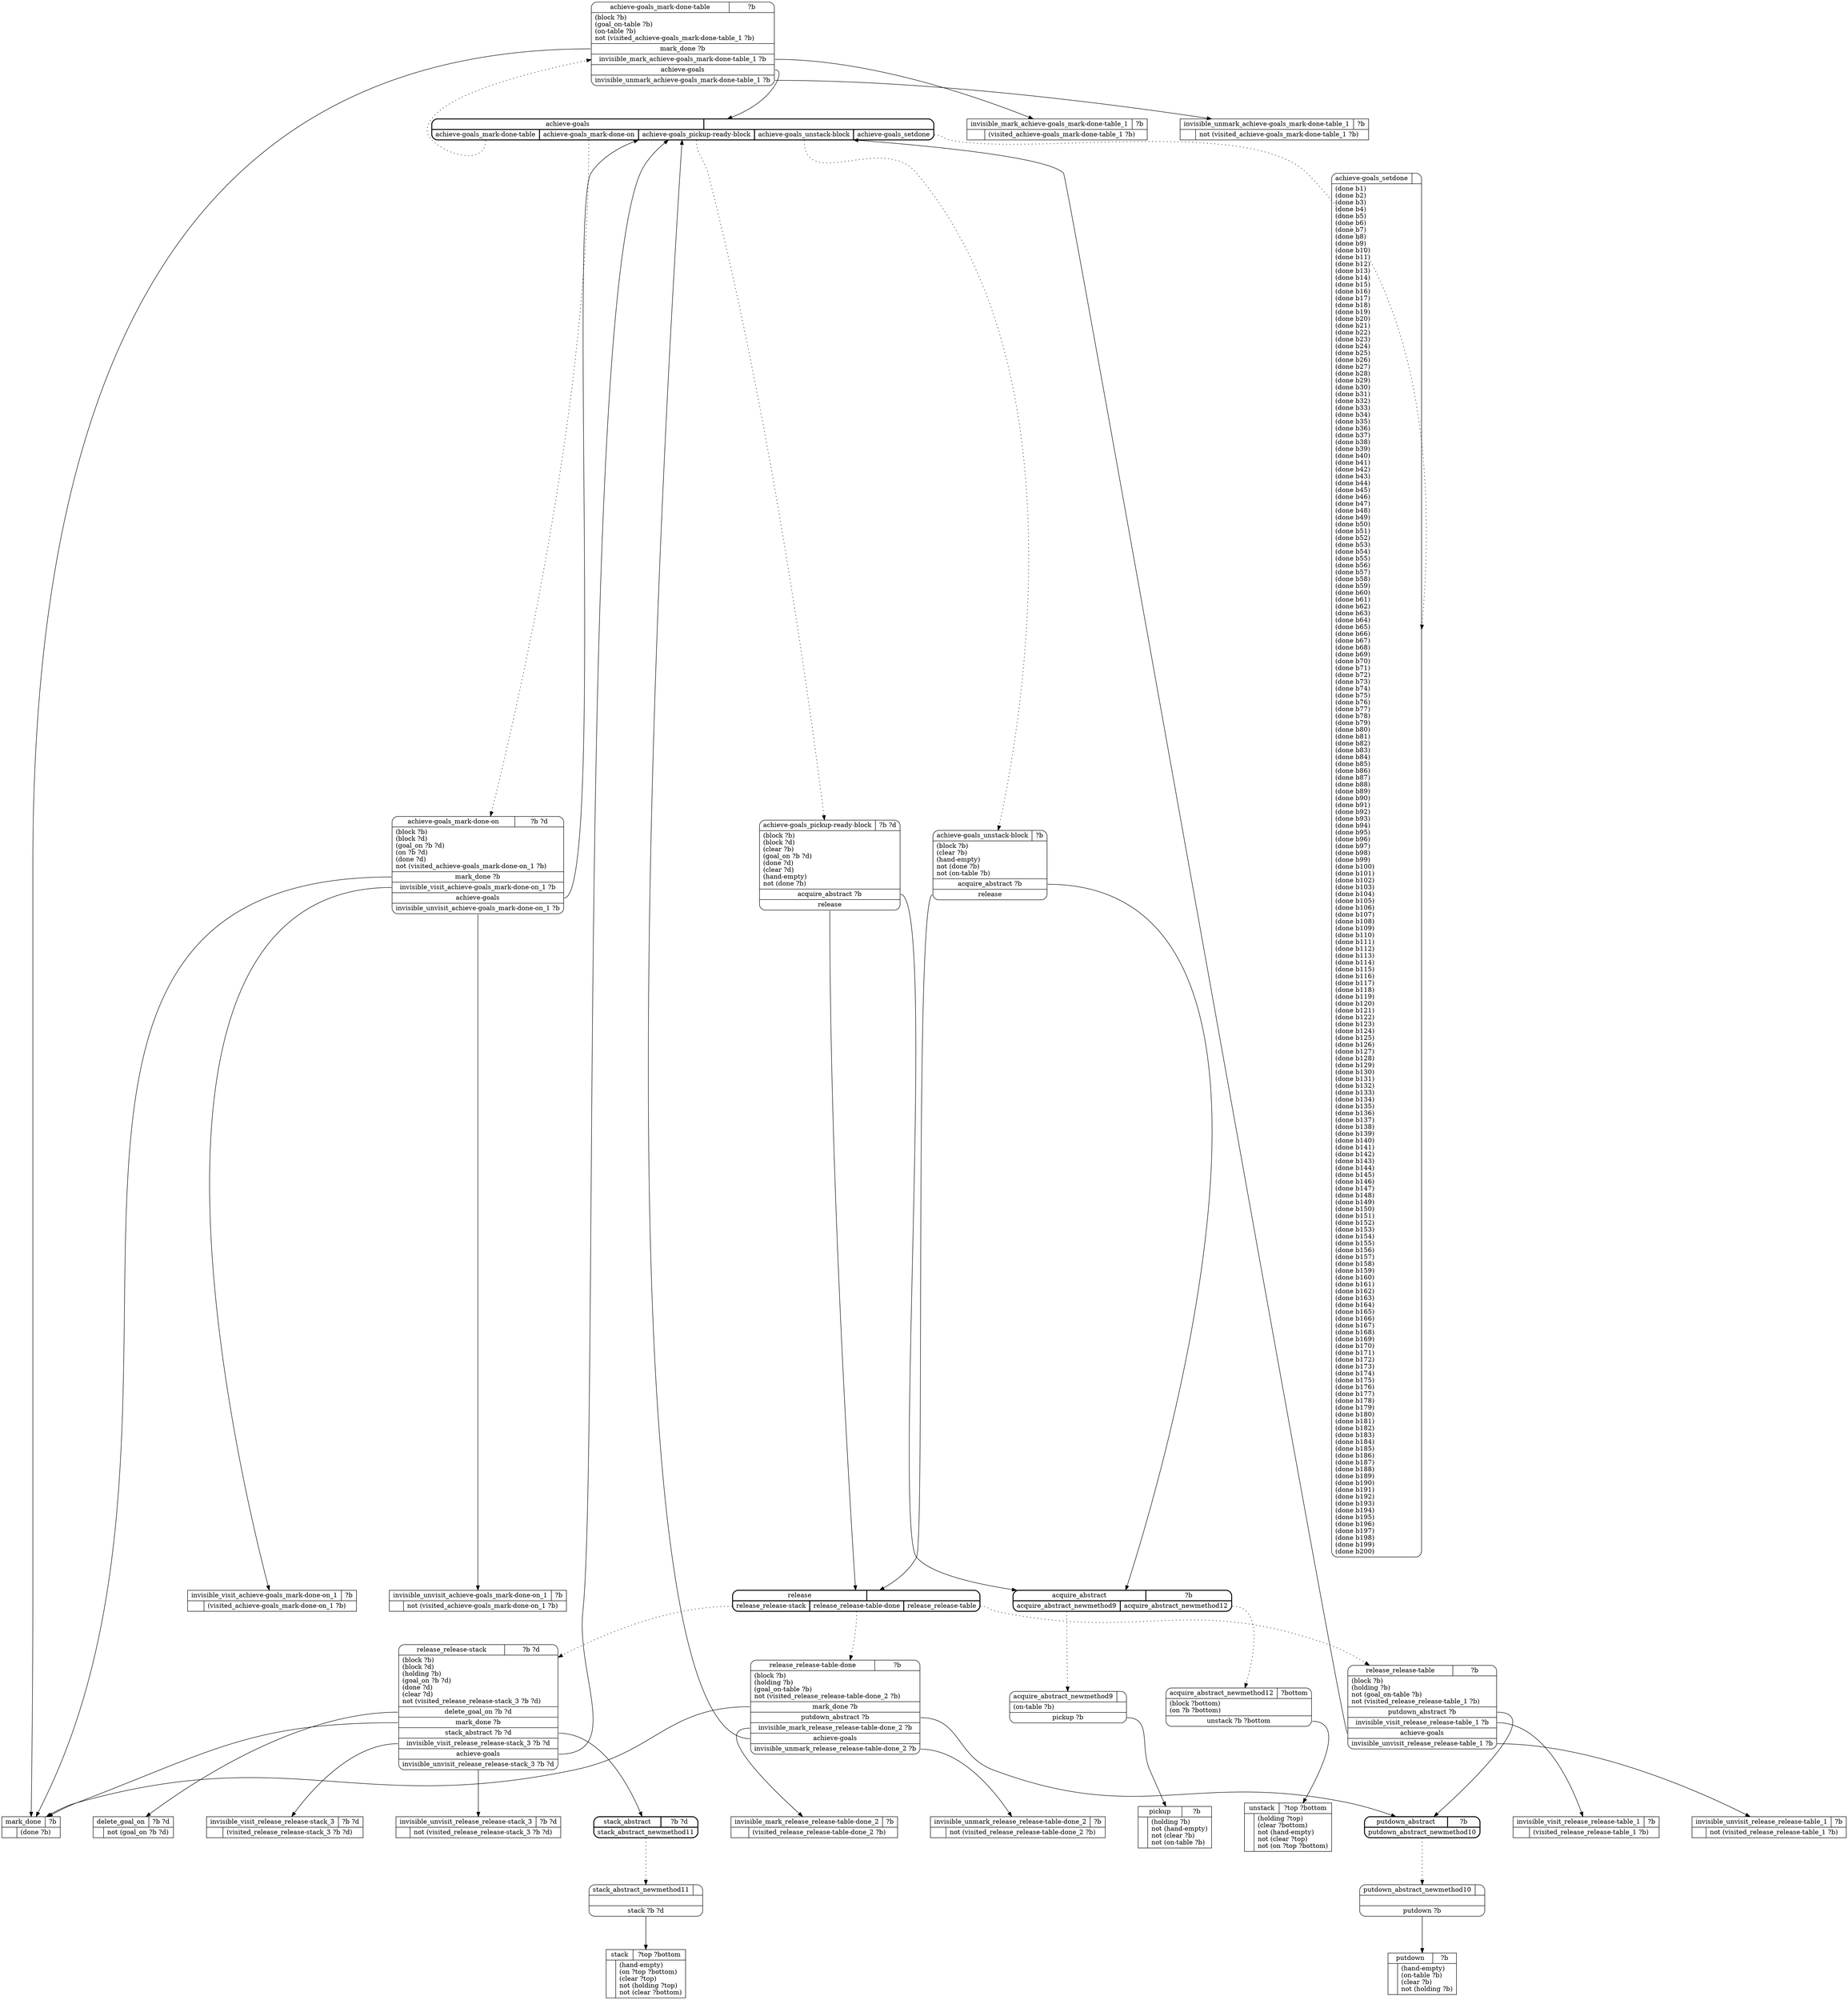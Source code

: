 // Generated by Hype
digraph "blocks" {
  nodesep=1
  ranksep=1
  // Operators
  "mark_done" [
    shape=record
    label="{{mark_done|?b}|{|(done ?b)\l}}"
  ]
  "delete_goal_on" [
    shape=record
    label="{{delete_goal_on|?b ?d}|{|not (goal_on ?b ?d)\l}}"
  ]
  "pickup" [
    shape=record
    label="{{pickup|?b}|{|(holding ?b)\lnot (hand-empty)\lnot (clear ?b)\lnot (on-table ?b)\l}}"
  ]
  "putdown" [
    shape=record
    label="{{putdown|?b}|{|(hand-empty)\l(on-table ?b)\l(clear ?b)\lnot (holding ?b)\l}}"
  ]
  "stack" [
    shape=record
    label="{{stack|?top ?bottom}|{|(hand-empty)\l(on ?top ?bottom)\l(clear ?top)\lnot (holding ?top)\lnot (clear ?bottom)\l}}"
  ]
  "unstack" [
    shape=record
    label="{{unstack|?top ?bottom}|{|(holding ?top)\l(clear ?bottom)\lnot (hand-empty)\lnot (clear ?top)\lnot (on ?top ?bottom)\l}}"
  ]
  "invisible_mark_achieve-goals_mark-done-table_1" [
    shape=record
    label="{{invisible_mark_achieve-goals_mark-done-table_1|?b}|{|(visited_achieve-goals_mark-done-table_1 ?b)\l}}"
  ]
  "invisible_unmark_achieve-goals_mark-done-table_1" [
    shape=record
    label="{{invisible_unmark_achieve-goals_mark-done-table_1|?b}|{|not (visited_achieve-goals_mark-done-table_1 ?b)\l}}"
  ]
  "invisible_visit_achieve-goals_mark-done-on_1" [
    shape=record
    label="{{invisible_visit_achieve-goals_mark-done-on_1|?b}|{|(visited_achieve-goals_mark-done-on_1 ?b)\l}}"
  ]
  "invisible_unvisit_achieve-goals_mark-done-on_1" [
    shape=record
    label="{{invisible_unvisit_achieve-goals_mark-done-on_1|?b}|{|not (visited_achieve-goals_mark-done-on_1 ?b)\l}}"
  ]
  "invisible_visit_release_release-stack_3" [
    shape=record
    label="{{invisible_visit_release_release-stack_3|?b ?d}|{|(visited_release_release-stack_3 ?b ?d)\l}}"
  ]
  "invisible_unvisit_release_release-stack_3" [
    shape=record
    label="{{invisible_unvisit_release_release-stack_3|?b ?d}|{|not (visited_release_release-stack_3 ?b ?d)\l}}"
  ]
  "invisible_mark_release_release-table-done_2" [
    shape=record
    label="{{invisible_mark_release_release-table-done_2|?b}|{|(visited_release_release-table-done_2 ?b)\l}}"
  ]
  "invisible_unmark_release_release-table-done_2" [
    shape=record
    label="{{invisible_unmark_release_release-table-done_2|?b}|{|not (visited_release_release-table-done_2 ?b)\l}}"
  ]
  "invisible_visit_release_release-table_1" [
    shape=record
    label="{{invisible_visit_release_release-table_1|?b}|{|(visited_release_release-table_1 ?b)\l}}"
  ]
  "invisible_unvisit_release_release-table_1" [
    shape=record
    label="{{invisible_unvisit_release_release-table_1|?b}|{|not (visited_release_release-table_1 ?b)\l}}"
  ]
  // Methods
  "achieve-goals" [
    shape=Mrecord
    style=bold
    label="{{achieve-goals|}|{<n0>achieve-goals_mark-done-table|<n1>achieve-goals_mark-done-on|<n2>achieve-goals_pickup-ready-block|<n3>achieve-goals_unstack-block|<n4>achieve-goals_setdone}}"
  ]
  "label_achieve-goals_mark-done-table" [
    shape=Mrecord
    label="{{achieve-goals_mark-done-table|?b}|(block ?b)\l(goal_on-table ?b)\l(on-table ?b)\lnot (visited_achieve-goals_mark-done-table_1 ?b)\l|<n0>mark_done ?b|<n1>invisible_mark_achieve-goals_mark-done-table_1 ?b|<n2>achieve-goals|<n3>invisible_unmark_achieve-goals_mark-done-table_1 ?b}"
  ]
  "achieve-goals":n0 -> "label_achieve-goals_mark-done-table" [style=dotted]
  "label_achieve-goals_mark-done-table":n0 -> "mark_done"
  "label_achieve-goals_mark-done-table":n1 -> "invisible_mark_achieve-goals_mark-done-table_1"
  "label_achieve-goals_mark-done-table":n2 -> "achieve-goals"
  "label_achieve-goals_mark-done-table":n3 -> "invisible_unmark_achieve-goals_mark-done-table_1"
  "label_achieve-goals_mark-done-on" [
    shape=Mrecord
    label="{{achieve-goals_mark-done-on|?b ?d}|(block ?b)\l(block ?d)\l(goal_on ?b ?d)\l(on ?b ?d)\l(done ?d)\lnot (visited_achieve-goals_mark-done-on_1 ?b)\l|<n0>mark_done ?b|<n1>invisible_visit_achieve-goals_mark-done-on_1 ?b|<n2>achieve-goals|<n3>invisible_unvisit_achieve-goals_mark-done-on_1 ?b}"
  ]
  "achieve-goals":n1 -> "label_achieve-goals_mark-done-on" [style=dotted]
  "label_achieve-goals_mark-done-on":n0 -> "mark_done"
  "label_achieve-goals_mark-done-on":n1 -> "invisible_visit_achieve-goals_mark-done-on_1"
  "label_achieve-goals_mark-done-on":n2 -> "achieve-goals"
  "label_achieve-goals_mark-done-on":n3 -> "invisible_unvisit_achieve-goals_mark-done-on_1"
  "label_achieve-goals_pickup-ready-block" [
    shape=Mrecord
    label="{{achieve-goals_pickup-ready-block|?b ?d}|(block ?b)\l(block ?d)\l(clear ?b)\l(goal_on ?b ?d)\l(done ?d)\l(clear ?d)\l(hand-empty)\lnot (done ?b)\l|<n0>acquire_abstract ?b|<n1>release}"
  ]
  "achieve-goals":n2 -> "label_achieve-goals_pickup-ready-block" [style=dotted]
  "label_achieve-goals_pickup-ready-block":n0 -> "acquire_abstract"
  "label_achieve-goals_pickup-ready-block":n1 -> "release"
  "label_achieve-goals_unstack-block" [
    shape=Mrecord
    label="{{achieve-goals_unstack-block|?b}|(block ?b)\l(clear ?b)\l(hand-empty)\lnot (done ?b)\lnot (on-table ?b)\l|<n0>acquire_abstract ?b|<n1>release}"
  ]
  "achieve-goals":n3 -> "label_achieve-goals_unstack-block" [style=dotted]
  "label_achieve-goals_unstack-block":n0 -> "acquire_abstract"
  "label_achieve-goals_unstack-block":n1 -> "release"
  "label_achieve-goals_setdone" [
    shape=Mrecord
    label="{{achieve-goals_setdone|}|(done b1)\l(done b2)\l(done b3)\l(done b4)\l(done b5)\l(done b6)\l(done b7)\l(done b8)\l(done b9)\l(done b10)\l(done b11)\l(done b12)\l(done b13)\l(done b14)\l(done b15)\l(done b16)\l(done b17)\l(done b18)\l(done b19)\l(done b20)\l(done b21)\l(done b22)\l(done b23)\l(done b24)\l(done b25)\l(done b26)\l(done b27)\l(done b28)\l(done b29)\l(done b30)\l(done b31)\l(done b32)\l(done b33)\l(done b34)\l(done b35)\l(done b36)\l(done b37)\l(done b38)\l(done b39)\l(done b40)\l(done b41)\l(done b42)\l(done b43)\l(done b44)\l(done b45)\l(done b46)\l(done b47)\l(done b48)\l(done b49)\l(done b50)\l(done b51)\l(done b52)\l(done b53)\l(done b54)\l(done b55)\l(done b56)\l(done b57)\l(done b58)\l(done b59)\l(done b60)\l(done b61)\l(done b62)\l(done b63)\l(done b64)\l(done b65)\l(done b66)\l(done b67)\l(done b68)\l(done b69)\l(done b70)\l(done b71)\l(done b72)\l(done b73)\l(done b74)\l(done b75)\l(done b76)\l(done b77)\l(done b78)\l(done b79)\l(done b80)\l(done b81)\l(done b82)\l(done b83)\l(done b84)\l(done b85)\l(done b86)\l(done b87)\l(done b88)\l(done b89)\l(done b90)\l(done b91)\l(done b92)\l(done b93)\l(done b94)\l(done b95)\l(done b96)\l(done b97)\l(done b98)\l(done b99)\l(done b100)\l(done b101)\l(done b102)\l(done b103)\l(done b104)\l(done b105)\l(done b106)\l(done b107)\l(done b108)\l(done b109)\l(done b110)\l(done b111)\l(done b112)\l(done b113)\l(done b114)\l(done b115)\l(done b116)\l(done b117)\l(done b118)\l(done b119)\l(done b120)\l(done b121)\l(done b122)\l(done b123)\l(done b124)\l(done b125)\l(done b126)\l(done b127)\l(done b128)\l(done b129)\l(done b130)\l(done b131)\l(done b132)\l(done b133)\l(done b134)\l(done b135)\l(done b136)\l(done b137)\l(done b138)\l(done b139)\l(done b140)\l(done b141)\l(done b142)\l(done b143)\l(done b144)\l(done b145)\l(done b146)\l(done b147)\l(done b148)\l(done b149)\l(done b150)\l(done b151)\l(done b152)\l(done b153)\l(done b154)\l(done b155)\l(done b156)\l(done b157)\l(done b158)\l(done b159)\l(done b160)\l(done b161)\l(done b162)\l(done b163)\l(done b164)\l(done b165)\l(done b166)\l(done b167)\l(done b168)\l(done b169)\l(done b170)\l(done b171)\l(done b172)\l(done b173)\l(done b174)\l(done b175)\l(done b176)\l(done b177)\l(done b178)\l(done b179)\l(done b180)\l(done b181)\l(done b182)\l(done b183)\l(done b184)\l(done b185)\l(done b186)\l(done b187)\l(done b188)\l(done b189)\l(done b190)\l(done b191)\l(done b192)\l(done b193)\l(done b194)\l(done b195)\l(done b196)\l(done b197)\l(done b198)\l(done b199)\l(done b200)\l}"
  ]
  "achieve-goals":n4 -> "label_achieve-goals_setdone" [style=dotted]
  "release" [
    shape=Mrecord
    style=bold
    label="{{release|}|{<n0>release_release-stack|<n1>release_release-table-done|<n2>release_release-table}}"
  ]
  "label_release_release-stack" [
    shape=Mrecord
    label="{{release_release-stack|?b ?d}|(block ?b)\l(block ?d)\l(holding ?b)\l(goal_on ?b ?d)\l(done ?d)\l(clear ?d)\lnot (visited_release_release-stack_3 ?b ?d)\l|<n0>delete_goal_on ?b ?d|<n1>mark_done ?b|<n2>stack_abstract ?b ?d|<n3>invisible_visit_release_release-stack_3 ?b ?d|<n4>achieve-goals|<n5>invisible_unvisit_release_release-stack_3 ?b ?d}"
  ]
  "release":n0 -> "label_release_release-stack" [style=dotted]
  "label_release_release-stack":n0 -> "delete_goal_on"
  "label_release_release-stack":n1 -> "mark_done"
  "label_release_release-stack":n2 -> "stack_abstract"
  "label_release_release-stack":n3 -> "invisible_visit_release_release-stack_3"
  "label_release_release-stack":n4 -> "achieve-goals"
  "label_release_release-stack":n5 -> "invisible_unvisit_release_release-stack_3"
  "label_release_release-table-done" [
    shape=Mrecord
    label="{{release_release-table-done|?b}|(block ?b)\l(holding ?b)\l(goal_on-table ?b)\lnot (visited_release_release-table-done_2 ?b)\l|<n0>mark_done ?b|<n1>putdown_abstract ?b|<n2>invisible_mark_release_release-table-done_2 ?b|<n3>achieve-goals|<n4>invisible_unmark_release_release-table-done_2 ?b}"
  ]
  "release":n1 -> "label_release_release-table-done" [style=dotted]
  "label_release_release-table-done":n0 -> "mark_done"
  "label_release_release-table-done":n1 -> "putdown_abstract"
  "label_release_release-table-done":n2 -> "invisible_mark_release_release-table-done_2"
  "label_release_release-table-done":n3 -> "achieve-goals"
  "label_release_release-table-done":n4 -> "invisible_unmark_release_release-table-done_2"
  "label_release_release-table" [
    shape=Mrecord
    label="{{release_release-table|?b}|(block ?b)\l(holding ?b)\lnot (goal_on-table ?b)\lnot (visited_release_release-table_1 ?b)\l|<n0>putdown_abstract ?b|<n1>invisible_visit_release_release-table_1 ?b|<n2>achieve-goals|<n3>invisible_unvisit_release_release-table_1 ?b}"
  ]
  "release":n2 -> "label_release_release-table" [style=dotted]
  "label_release_release-table":n0 -> "putdown_abstract"
  "label_release_release-table":n1 -> "invisible_visit_release_release-table_1"
  "label_release_release-table":n2 -> "achieve-goals"
  "label_release_release-table":n3 -> "invisible_unvisit_release_release-table_1"
  "putdown_abstract" [
    shape=Mrecord
    style=bold
    label="{{putdown_abstract|?b}|{<n0>putdown_abstract_newmethod10}}"
  ]
  "label_putdown_abstract_newmethod10" [
    shape=Mrecord
    label="{{putdown_abstract_newmethod10|}||<n0>putdown ?b}"
  ]
  "putdown_abstract":n0 -> "label_putdown_abstract_newmethod10" [style=dotted]
  "label_putdown_abstract_newmethod10":n0 -> "putdown"
  "stack_abstract" [
    shape=Mrecord
    style=bold
    label="{{stack_abstract|?b ?d}|{<n0>stack_abstract_newmethod11}}"
  ]
  "label_stack_abstract_newmethod11" [
    shape=Mrecord
    label="{{stack_abstract_newmethod11|}||<n0>stack ?b ?d}"
  ]
  "stack_abstract":n0 -> "label_stack_abstract_newmethod11" [style=dotted]
  "label_stack_abstract_newmethod11":n0 -> "stack"
  "acquire_abstract" [
    shape=Mrecord
    style=bold
    label="{{acquire_abstract|?b}|{<n0>acquire_abstract_newmethod9|<n1>acquire_abstract_newmethod12}}"
  ]
  "label_acquire_abstract_newmethod9" [
    shape=Mrecord
    label="{{acquire_abstract_newmethod9|}|(on-table ?b)\l|<n0>pickup ?b}"
  ]
  "acquire_abstract":n0 -> "label_acquire_abstract_newmethod9" [style=dotted]
  "label_acquire_abstract_newmethod9":n0 -> "pickup"
  "label_acquire_abstract_newmethod12" [
    shape=Mrecord
    label="{{acquire_abstract_newmethod12|?bottom}|(block ?bottom)\l(on ?b ?bottom)\l|<n0>unstack ?b ?bottom}"
  ]
  "acquire_abstract":n1 -> "label_acquire_abstract_newmethod12" [style=dotted]
  "label_acquire_abstract_newmethod12":n0 -> "unstack"
}